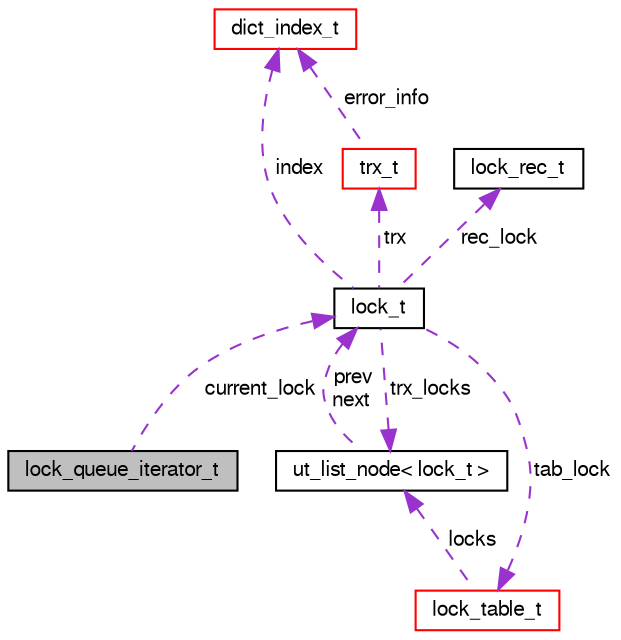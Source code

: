 digraph "lock_queue_iterator_t"
{
  bgcolor="transparent";
  edge [fontname="FreeSans",fontsize="10",labelfontname="FreeSans",labelfontsize="10"];
  node [fontname="FreeSans",fontsize="10",shape=record];
  Node1 [label="lock_queue_iterator_t",height=0.2,width=0.4,color="black", fillcolor="grey75", style="filled" fontcolor="black"];
  Node2 -> Node1 [dir="back",color="darkorchid3",fontsize="10",style="dashed",label=" current_lock" ,fontname="FreeSans"];
  Node2 [label="lock_t",height=0.2,width=0.4,color="black",URL="$structlock__t.html"];
  Node3 -> Node2 [dir="back",color="darkorchid3",fontsize="10",style="dashed",label=" index" ,fontname="FreeSans"];
  Node3 [label="dict_index_t",height=0.2,width=0.4,color="red",URL="$structdict__index__t.html"];
  Node4 -> Node2 [dir="back",color="darkorchid3",fontsize="10",style="dashed",label=" trx_locks" ,fontname="FreeSans"];
  Node4 [label="ut_list_node\< lock_t \>",height=0.2,width=0.4,color="black",URL="$structut__list__node.html"];
  Node2 -> Node4 [dir="back",color="darkorchid3",fontsize="10",style="dashed",label=" prev\nnext" ,fontname="FreeSans"];
  Node5 -> Node2 [dir="back",color="darkorchid3",fontsize="10",style="dashed",label=" trx" ,fontname="FreeSans"];
  Node5 [label="trx_t",height=0.2,width=0.4,color="red",URL="$structtrx__t.html"];
  Node3 -> Node5 [dir="back",color="darkorchid3",fontsize="10",style="dashed",label=" error_info" ,fontname="FreeSans"];
  Node6 -> Node2 [dir="back",color="darkorchid3",fontsize="10",style="dashed",label=" rec_lock" ,fontname="FreeSans"];
  Node6 [label="lock_rec_t",height=0.2,width=0.4,color="black",URL="$structlock__rec__t.html"];
  Node7 -> Node2 [dir="back",color="darkorchid3",fontsize="10",style="dashed",label=" tab_lock" ,fontname="FreeSans"];
  Node7 [label="lock_table_t",height=0.2,width=0.4,color="red",URL="$structlock__table__t.html"];
  Node4 -> Node7 [dir="back",color="darkorchid3",fontsize="10",style="dashed",label=" locks" ,fontname="FreeSans"];
}
